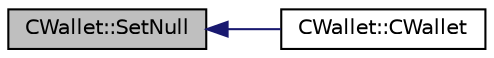 digraph "CWallet::SetNull"
{
  edge [fontname="Helvetica",fontsize="10",labelfontname="Helvetica",labelfontsize="10"];
  node [fontname="Helvetica",fontsize="10",shape=record];
  rankdir="LR";
  Node575 [label="CWallet::SetNull",height=0.2,width=0.4,color="black", fillcolor="grey75", style="filled", fontcolor="black"];
  Node575 -> Node576 [dir="back",color="midnightblue",fontsize="10",style="solid",fontname="Helvetica"];
  Node576 [label="CWallet::CWallet",height=0.2,width=0.4,color="black", fillcolor="white", style="filled",URL="$class_c_wallet.html#aba6468969795160865ea329281941d95"];
}
